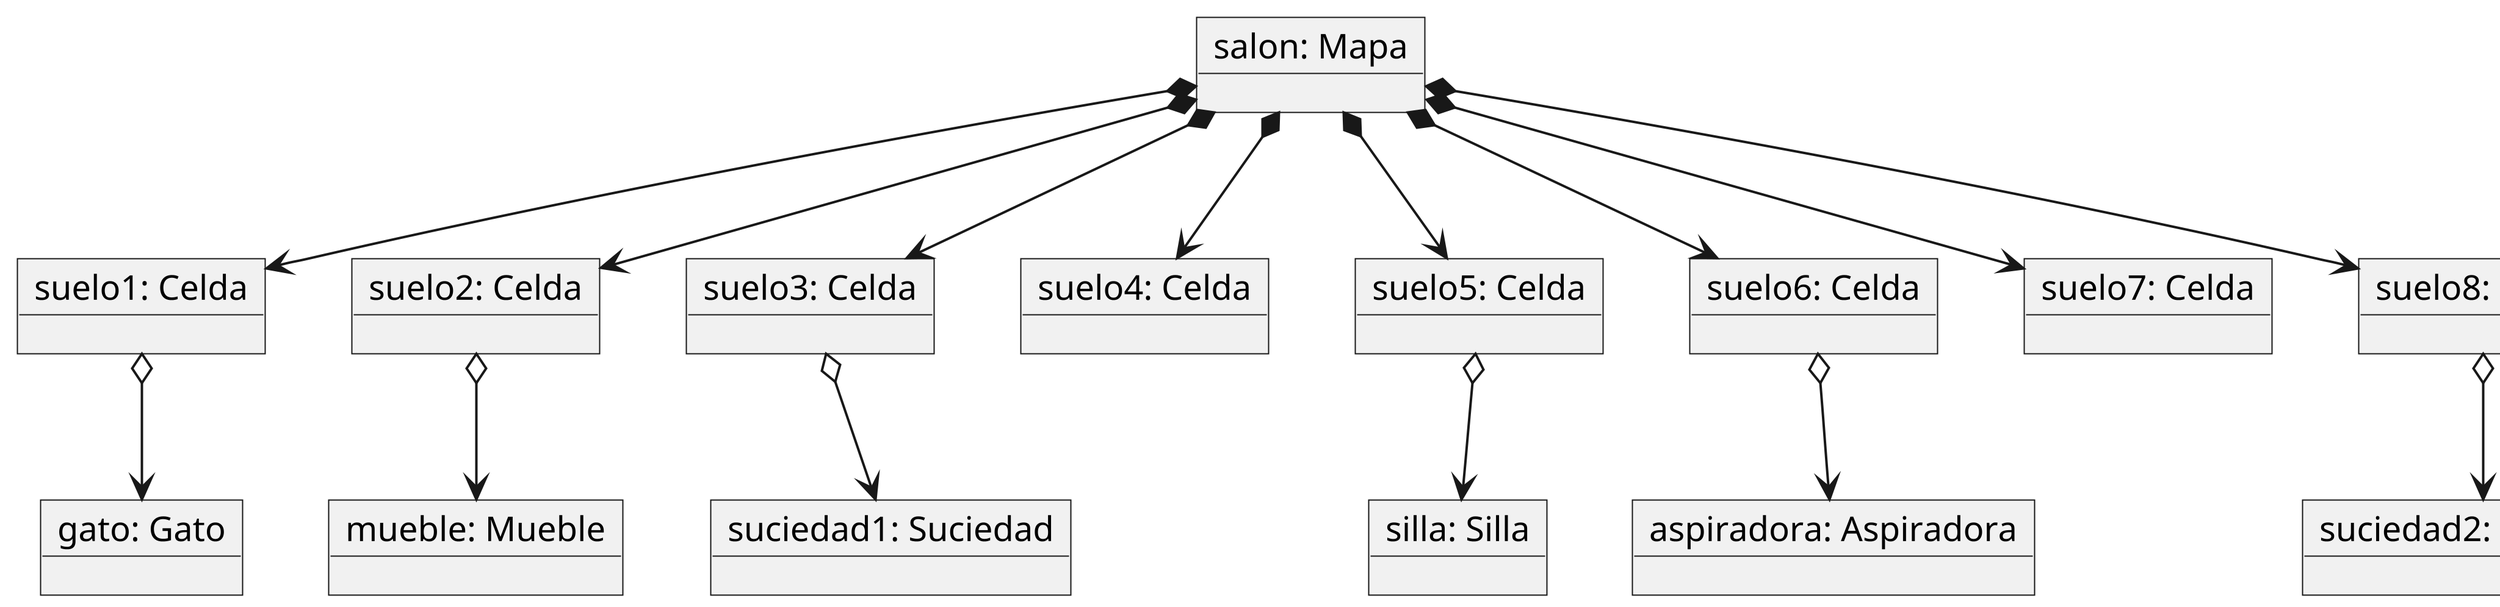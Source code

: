 @startuml
scale 150

object "salon: Mapa" as salon
object "suelo1: Celda" as suelo1
object "suelo2: Celda" as suelo2
object "suelo3: Celda" as suelo3
object "suelo4: Celda" as suelo4
object "suelo5: Celda" as suelo5
object "suelo6: Celda" as suelo6
object "suelo7: Celda" as suelo7
object "suelo8: Celda" as suelo8
object "gato: Gato" as gato
object "aspiradora: Aspiradora" as aspiradora
object "mueble: Mueble" as mueble
object "silla: Silla" as silla
object "suciedad1: Suciedad" as suciedad1
object "suciedad2: Suciedad" as suciedad2

salon *--> suelo1
salon *--> suelo2
salon *--> suelo3
salon *--> suelo4
salon *--> suelo5
salon *--> suelo6
salon *--> suelo7
salon *--> suelo8

suelo1 o-d-> gato 
suelo2 o-d-> mueble
suelo3 o-d-> suciedad1
suelo6 o-d-> aspiradora
suelo8 o-d-> suciedad2
suelo5 o-d-> silla
@enduml

